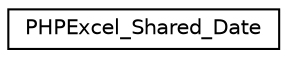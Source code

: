 digraph "Иерархия классов. Графический вид."
{
  edge [fontname="Helvetica",fontsize="10",labelfontname="Helvetica",labelfontsize="10"];
  node [fontname="Helvetica",fontsize="10",shape=record];
  rankdir="LR";
  Node0 [label="PHPExcel_Shared_Date",height=0.2,width=0.4,color="black", fillcolor="white", style="filled",URL="$class_p_h_p_excel___shared___date.html"];
}
